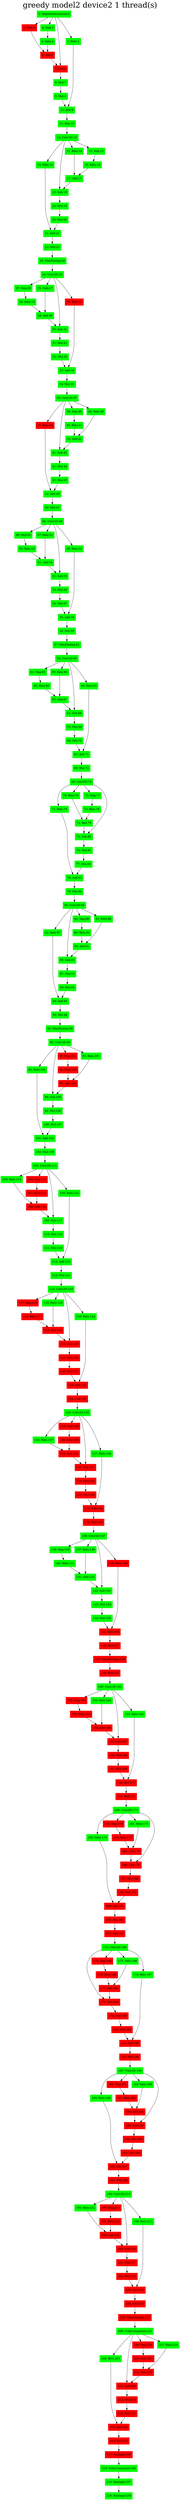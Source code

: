 digraph G {
label     = "greedy model2 device2 1 thread(s)"
    labelloc  =  t // t: Place the graph's title on top.
    fontsize  = 40 // Make title stand out by giving a large font size
    fontcolor = black"1: DepthwiseConv2D-0"->"4: Neg-3";
"1: DepthwiseConv2D-0"->"7: Sub-6";
"1: DepthwiseConv2D-0"->"2: Relu-2";
"1: DepthwiseConv2D-0"->"3: Relu-1";
"1: DepthwiseConv2D-0" [shape=box,style=filled,color=green];
"4: Neg-3"->"5: Relu-4";
"4: Neg-3" [shape=box,style=filled,color=green];
"5: Relu-4"->"6: Add-5";
"5: Relu-4" [shape=box,style=filled,color=green];
"2: Relu-2"->"6: Add-5";
"2: Relu-2" [shape=box,style=filled,color=red];
"6: Add-5"->"7: Sub-6";
"6: Add-5" [shape=box,style=filled,color=red];
"7: Sub-6"->"8: Mul-7";
"7: Sub-6" [shape=box,style=filled,color=red];
"8: Mul-7"->"9: Mul-8";
"8: Mul-7" [shape=box,style=filled,color=green];
"9: Mul-8"->"10: Add-9";
"9: Mul-8" [shape=box,style=filled,color=green];
"3: Relu-1"->"10: Add-9";
"3: Relu-1" [shape=box,style=filled,color=green];
"10: Add-9"->"11: Mul-10";
"10: Add-9" [shape=box,style=filled,color=green];
"11: Mul-10"->"12: Conv2D-12";
"11: Mul-10" [shape=box,style=filled,color=green];
"12: Conv2D-12"->"14: Relu-13";
"12: Conv2D-12"->"13: Relu-14";
"12: Conv2D-12"->"15: Neg-15";
"12: Conv2D-12"->"18: Sub-18";
"12: Conv2D-12" [shape=box,style=filled,color=green];
"15: Neg-15"->"16: Relu-16";
"15: Neg-15" [shape=box,style=filled,color=green];
"16: Relu-16"->"17: Add-17";
"16: Relu-16" [shape=box,style=filled,color=green];
"13: Relu-14"->"17: Add-17";
"13: Relu-14" [shape=box,style=filled,color=green];
"17: Add-17"->"18: Sub-18";
"17: Add-17" [shape=box,style=filled,color=green];
"18: Sub-18"->"19: Mul-19";
"18: Sub-18" [shape=box,style=filled,color=green];
"19: Mul-19"->"20: Mul-20";
"19: Mul-19" [shape=box,style=filled,color=green];
"20: Mul-20"->"21: Add-21";
"20: Mul-20" [shape=box,style=filled,color=green];
"14: Relu-13"->"21: Add-21";
"14: Relu-13" [shape=box,style=filled,color=green];
"21: Add-21"->"22: Mul-22";
"21: Add-21" [shape=box,style=filled,color=green];
"22: Mul-22"->"23: MaxPooling-24";
"22: Mul-22" [shape=box,style=filled,color=green];
"23: MaxPooling-24"->"24: Conv2D-25";
"23: MaxPooling-24" [shape=box,style=filled,color=green];
"24: Conv2D-25"->"30: Sub-31";
"24: Conv2D-25"->"25: Relu-27";
"24: Conv2D-25"->"27: Neg-28";
"24: Conv2D-25"->"26: Relu-26";
"24: Conv2D-25" [shape=box,style=filled,color=green];
"27: Neg-28"->"28: Relu-29";
"27: Neg-28" [shape=box,style=filled,color=green];
"28: Relu-29"->"29: Add-30";
"28: Relu-29" [shape=box,style=filled,color=green];
"25: Relu-27"->"29: Add-30";
"25: Relu-27" [shape=box,style=filled,color=green];
"29: Add-30"->"30: Sub-31";
"29: Add-30" [shape=box,style=filled,color=green];
"30: Sub-31"->"31: Mul-32";
"30: Sub-31" [shape=box,style=filled,color=green];
"31: Mul-32"->"32: Mul-33";
"31: Mul-32" [shape=box,style=filled,color=green];
"32: Mul-33"->"33: Add-34";
"32: Mul-33" [shape=box,style=filled,color=green];
"26: Relu-26"->"33: Add-34";
"26: Relu-26" [shape=box,style=filled,color=red];
"33: Add-34"->"34: Mul-35";
"33: Add-34" [shape=box,style=filled,color=green];
"34: Mul-35"->"35: Conv2D-37";
"34: Mul-35" [shape=box,style=filled,color=green];
"35: Conv2D-37"->"38: Neg-40";
"35: Conv2D-37"->"37: Relu-38";
"35: Conv2D-37"->"41: Sub-43";
"35: Conv2D-37"->"36: Relu-39";
"35: Conv2D-37" [shape=box,style=filled,color=green];
"38: Neg-40"->"39: Relu-41";
"38: Neg-40" [shape=box,style=filled,color=green];
"39: Relu-41"->"40: Add-42";
"39: Relu-41" [shape=box,style=filled,color=green];
"36: Relu-39"->"40: Add-42";
"36: Relu-39" [shape=box,style=filled,color=green];
"40: Add-42"->"41: Sub-43";
"40: Add-42" [shape=box,style=filled,color=green];
"41: Sub-43"->"42: Mul-44";
"41: Sub-43" [shape=box,style=filled,color=green];
"42: Mul-44"->"43: Mul-45";
"42: Mul-44" [shape=box,style=filled,color=green];
"43: Mul-45"->"44: Add-46";
"43: Mul-45" [shape=box,style=filled,color=green];
"37: Relu-38"->"44: Add-46";
"37: Relu-38" [shape=box,style=filled,color=red];
"44: Add-46"->"45: Mul-47";
"44: Add-46" [shape=box,style=filled,color=green];
"45: Mul-47"->"46: Conv2D-49";
"45: Mul-47" [shape=box,style=filled,color=green];
"46: Conv2D-49"->"49: Neg-52";
"46: Conv2D-49"->"52: Sub-55";
"46: Conv2D-49"->"48: Relu-50";
"46: Conv2D-49"->"47: Relu-51";
"46: Conv2D-49" [shape=box,style=filled,color=green];
"49: Neg-52"->"50: Relu-53";
"49: Neg-52" [shape=box,style=filled,color=green];
"50: Relu-53"->"51: Add-54";
"50: Relu-53" [shape=box,style=filled,color=green];
"47: Relu-51"->"51: Add-54";
"47: Relu-51" [shape=box,style=filled,color=green];
"51: Add-54"->"52: Sub-55";
"51: Add-54" [shape=box,style=filled,color=green];
"52: Sub-55"->"53: Mul-56";
"52: Sub-55" [shape=box,style=filled,color=green];
"53: Mul-56"->"54: Mul-57";
"53: Mul-56" [shape=box,style=filled,color=green];
"54: Mul-57"->"55: Add-58";
"54: Mul-57" [shape=box,style=filled,color=green];
"48: Relu-50"->"55: Add-58";
"48: Relu-50" [shape=box,style=filled,color=green];
"55: Add-58"->"56: Mul-59";
"55: Add-58" [shape=box,style=filled,color=green];
"56: Mul-59"->"57: MaxPooling-61";
"56: Mul-59" [shape=box,style=filled,color=green];
"57: MaxPooling-61"->"58: Conv2D-62";
"57: MaxPooling-61" [shape=box,style=filled,color=green];
"58: Conv2D-62"->"64: Sub-68";
"58: Conv2D-62"->"61: Neg-65";
"58: Conv2D-62"->"60: Relu-63";
"58: Conv2D-62"->"59: Relu-64";
"58: Conv2D-62" [shape=box,style=filled,color=green];
"61: Neg-65"->"62: Relu-66";
"61: Neg-65" [shape=box,style=filled,color=green];
"62: Relu-66"->"63: Add-67";
"62: Relu-66" [shape=box,style=filled,color=green];
"59: Relu-64"->"63: Add-67";
"59: Relu-64" [shape=box,style=filled,color=green];
"63: Add-67"->"64: Sub-68";
"63: Add-67" [shape=box,style=filled,color=green];
"64: Sub-68"->"65: Mul-69";
"64: Sub-68" [shape=box,style=filled,color=green];
"65: Mul-69"->"66: Mul-70";
"65: Mul-69" [shape=box,style=filled,color=green];
"66: Mul-70"->"67: Add-71";
"66: Mul-70" [shape=box,style=filled,color=green];
"60: Relu-63"->"67: Add-71";
"60: Relu-63" [shape=box,style=filled,color=green];
"67: Add-71"->"68: Mul-72";
"67: Add-71" [shape=box,style=filled,color=green];
"68: Mul-72"->"69: Conv2D-74";
"68: Mul-72" [shape=box,style=filled,color=green];
"69: Conv2D-74"->"71: Relu-75";
"69: Conv2D-74"->"72: Neg-77";
"69: Conv2D-74"->"75: Sub-80";
"69: Conv2D-74"->"70: Relu-76";
"69: Conv2D-74" [shape=box,style=filled,color=green];
"72: Neg-77"->"73: Relu-78";
"72: Neg-77" [shape=box,style=filled,color=green];
"73: Relu-78"->"74: Add-79";
"73: Relu-78" [shape=box,style=filled,color=green];
"70: Relu-76"->"74: Add-79";
"70: Relu-76" [shape=box,style=filled,color=green];
"74: Add-79"->"75: Sub-80";
"74: Add-79" [shape=box,style=filled,color=green];
"75: Sub-80"->"76: Mul-81";
"75: Sub-80" [shape=box,style=filled,color=green];
"76: Mul-81"->"77: Mul-82";
"76: Mul-81" [shape=box,style=filled,color=green];
"77: Mul-82"->"78: Add-83";
"77: Mul-82" [shape=box,style=filled,color=green];
"71: Relu-75"->"78: Add-83";
"71: Relu-75" [shape=box,style=filled,color=green];
"78: Add-83"->"79: Mul-84";
"78: Add-83" [shape=box,style=filled,color=green];
"79: Mul-84"->"80: Conv2D-86";
"79: Mul-84" [shape=box,style=filled,color=green];
"80: Conv2D-86"->"83: Neg-89";
"80: Conv2D-86"->"82: Relu-87";
"80: Conv2D-86"->"86: Sub-92";
"80: Conv2D-86"->"81: Relu-88";
"80: Conv2D-86" [shape=box,style=filled,color=green];
"83: Neg-89"->"84: Relu-90";
"83: Neg-89" [shape=box,style=filled,color=green];
"84: Relu-90"->"85: Add-91";
"84: Relu-90" [shape=box,style=filled,color=green];
"81: Relu-88"->"85: Add-91";
"81: Relu-88" [shape=box,style=filled,color=green];
"85: Add-91"->"86: Sub-92";
"85: Add-91" [shape=box,style=filled,color=green];
"86: Sub-92"->"87: Mul-93";
"86: Sub-92" [shape=box,style=filled,color=green];
"87: Mul-93"->"88: Mul-94";
"87: Mul-93" [shape=box,style=filled,color=green];
"88: Mul-94"->"89: Add-95";
"88: Mul-94" [shape=box,style=filled,color=green];
"82: Relu-87"->"89: Add-95";
"82: Relu-87" [shape=box,style=filled,color=green];
"89: Add-95"->"90: Mul-96";
"89: Add-95" [shape=box,style=filled,color=green];
"90: Mul-96"->"91: MaxPooling-98";
"90: Mul-96" [shape=box,style=filled,color=green];
"91: MaxPooling-98"->"92: Conv2D-99";
"91: MaxPooling-98" [shape=box,style=filled,color=green];
"92: Conv2D-99"->"95: Neg-102";
"92: Conv2D-99"->"94: Relu-100";
"92: Conv2D-99"->"98: Sub-105";
"92: Conv2D-99"->"93: Relu-101";
"92: Conv2D-99" [shape=box,style=filled,color=green];
"95: Neg-102"->"96: Relu-103";
"95: Neg-102" [shape=box,style=filled,color=red];
"96: Relu-103"->"97: Add-104";
"96: Relu-103" [shape=box,style=filled,color=red];
"93: Relu-101"->"97: Add-104";
"93: Relu-101" [shape=box,style=filled,color=green];
"97: Add-104"->"98: Sub-105";
"97: Add-104" [shape=box,style=filled,color=red];
"98: Sub-105"->"99: Mul-106";
"98: Sub-105" [shape=box,style=filled,color=green];
"99: Mul-106"->"100: Mul-107";
"99: Mul-106" [shape=box,style=filled,color=green];
"100: Mul-107"->"101: Add-108";
"100: Mul-107" [shape=box,style=filled,color=green];
"94: Relu-100"->"101: Add-108";
"94: Relu-100" [shape=box,style=filled,color=green];
"101: Add-108"->"102: Mul-109";
"101: Add-108" [shape=box,style=filled,color=green];
"102: Mul-109"->"103: Conv2D-111";
"102: Mul-109" [shape=box,style=filled,color=green];
"103: Conv2D-111"->"106: Neg-114";
"103: Conv2D-111"->"109: Sub-117";
"103: Conv2D-111"->"104: Relu-113";
"103: Conv2D-111"->"105: Relu-112";
"103: Conv2D-111" [shape=box,style=filled,color=green];
"106: Neg-114"->"107: Relu-115";
"106: Neg-114" [shape=box,style=filled,color=red];
"107: Relu-115"->"108: Add-116";
"107: Relu-115" [shape=box,style=filled,color=red];
"104: Relu-113"->"108: Add-116";
"104: Relu-113" [shape=box,style=filled,color=green];
"108: Add-116"->"109: Sub-117";
"108: Add-116" [shape=box,style=filled,color=red];
"109: Sub-117"->"110: Mul-118";
"109: Sub-117" [shape=box,style=filled,color=green];
"110: Mul-118"->"111: Mul-119";
"110: Mul-118" [shape=box,style=filled,color=green];
"111: Mul-119"->"112: Add-120";
"111: Mul-119" [shape=box,style=filled,color=green];
"105: Relu-112"->"112: Add-120";
"105: Relu-112" [shape=box,style=filled,color=green];
"112: Add-120"->"113: Mul-121";
"112: Add-120" [shape=box,style=filled,color=green];
"113: Mul-121"->"114: Conv2D-123";
"113: Mul-121" [shape=box,style=filled,color=green];
"114: Conv2D-123"->"117: Neg-126";
"114: Conv2D-123"->"115: Relu-125";
"114: Conv2D-123"->"116: Relu-124";
"114: Conv2D-123"->"120: Sub-129";
"114: Conv2D-123" [shape=box,style=filled,color=green];
"117: Neg-126"->"118: Relu-127";
"117: Neg-126" [shape=box,style=filled,color=red];
"118: Relu-127"->"119: Add-128";
"118: Relu-127" [shape=box,style=filled,color=red];
"115: Relu-125"->"119: Add-128";
"115: Relu-125" [shape=box,style=filled,color=green];
"119: Add-128"->"120: Sub-129";
"119: Add-128" [shape=box,style=filled,color=red];
"120: Sub-129"->"121: Mul-130";
"120: Sub-129" [shape=box,style=filled,color=red];
"121: Mul-130"->"122: Mul-131";
"121: Mul-130" [shape=box,style=filled,color=red];
"122: Mul-131"->"123: Add-132";
"122: Mul-131" [shape=box,style=filled,color=red];
"116: Relu-124"->"123: Add-132";
"116: Relu-124" [shape=box,style=filled,color=green];
"123: Add-132"->"124: Mul-133";
"123: Add-132" [shape=box,style=filled,color=red];
"124: Mul-133"->"125: Conv2D-135";
"124: Mul-133" [shape=box,style=filled,color=red];
"125: Conv2D-135"->"126: Relu-137";
"125: Conv2D-135"->"131: Sub-141";
"125: Conv2D-135"->"127: Relu-136";
"125: Conv2D-135"->"128: Neg-138";
"125: Conv2D-135" [shape=box,style=filled,color=green];
"128: Neg-138"->"129: Relu-139";
"128: Neg-138" [shape=box,style=filled,color=red];
"129: Relu-139"->"130: Add-140";
"129: Relu-139" [shape=box,style=filled,color=red];
"126: Relu-137"->"130: Add-140";
"126: Relu-137" [shape=box,style=filled,color=green];
"130: Add-140"->"131: Sub-141";
"130: Add-140" [shape=box,style=filled,color=red];
"131: Sub-141"->"132: Mul-142";
"131: Sub-141" [shape=box,style=filled,color=red];
"132: Mul-142"->"133: Mul-143";
"132: Mul-142" [shape=box,style=filled,color=red];
"133: Mul-143"->"134: Add-144";
"133: Mul-143" [shape=box,style=filled,color=red];
"127: Relu-136"->"134: Add-144";
"127: Relu-136" [shape=box,style=filled,color=green];
"134: Add-144"->"135: Mul-145";
"134: Add-144" [shape=box,style=filled,color=red];
"135: Mul-145"->"136: Conv2D-147";
"135: Mul-145" [shape=box,style=filled,color=red];
"136: Conv2D-147"->"142: Sub-153";
"136: Conv2D-147"->"137: Relu-149";
"136: Conv2D-147"->"139: Neg-150";
"136: Conv2D-147"->"138: Relu-148";
"136: Conv2D-147" [shape=box,style=filled,color=green];
"139: Neg-150"->"140: Relu-151";
"139: Neg-150" [shape=box,style=filled,color=green];
"140: Relu-151"->"141: Add-152";
"140: Relu-151" [shape=box,style=filled,color=green];
"137: Relu-149"->"141: Add-152";
"137: Relu-149" [shape=box,style=filled,color=green];
"141: Add-152"->"142: Sub-153";
"141: Add-152" [shape=box,style=filled,color=green];
"142: Sub-153"->"143: Mul-154";
"142: Sub-153" [shape=box,style=filled,color=green];
"143: Mul-154"->"144: Mul-155";
"143: Mul-154" [shape=box,style=filled,color=green];
"144: Mul-155"->"145: Add-156";
"144: Mul-155" [shape=box,style=filled,color=green];
"138: Relu-148"->"145: Add-156";
"138: Relu-148" [shape=box,style=filled,color=red];
"145: Add-156"->"146: Mul-157";
"145: Add-156" [shape=box,style=filled,color=red];
"146: Mul-157"->"147: MeanPooling-159";
"146: Mul-157" [shape=box,style=filled,color=red];
"147: MeanPooling-159"->"148: Pad-160";
"147: MeanPooling-159" [shape=box,style=filled,color=red];
"148: Pad-160"->"149: Conv2D-161";
"148: Pad-160" [shape=box,style=filled,color=red];
"149: Conv2D-161"->"155: Sub-167";
"149: Conv2D-161"->"152: Neg-164";
"149: Conv2D-161"->"151: Relu-162";
"149: Conv2D-161"->"150: Relu-163";
"149: Conv2D-161" [shape=box,style=filled,color=green];
"152: Neg-164"->"153: Relu-165";
"152: Neg-164" [shape=box,style=filled,color=red];
"153: Relu-165"->"154: Add-166";
"153: Relu-165" [shape=box,style=filled,color=red];
"150: Relu-163"->"154: Add-166";
"150: Relu-163" [shape=box,style=filled,color=green];
"154: Add-166"->"155: Sub-167";
"154: Add-166" [shape=box,style=filled,color=red];
"155: Sub-167"->"156: Mul-168";
"155: Sub-167" [shape=box,style=filled,color=red];
"156: Mul-168"->"157: Mul-169";
"156: Mul-168" [shape=box,style=filled,color=red];
"157: Mul-169"->"158: Add-170";
"157: Mul-169" [shape=box,style=filled,color=red];
"151: Relu-162"->"158: Add-170";
"151: Relu-162" [shape=box,style=filled,color=green];
"158: Add-170"->"159: Mul-171";
"158: Add-170" [shape=box,style=filled,color=red];
"159: Mul-171"->"160: Conv2D-173";
"159: Mul-171" [shape=box,style=filled,color=red];
"160: Conv2D-173"->"162: Relu-174";
"160: Conv2D-173"->"161: Relu-175";
"160: Conv2D-173"->"166: Sub-179";
"160: Conv2D-173"->"163: Neg-176";
"160: Conv2D-173" [shape=box,style=filled,color=green];
"163: Neg-176"->"164: Relu-177";
"163: Neg-176" [shape=box,style=filled,color=red];
"164: Relu-177"->"165: Add-178";
"164: Relu-177" [shape=box,style=filled,color=red];
"161: Relu-175"->"165: Add-178";
"161: Relu-175" [shape=box,style=filled,color=green];
"165: Add-178"->"166: Sub-179";
"165: Add-178" [shape=box,style=filled,color=red];
"166: Sub-179"->"167: Mul-180";
"166: Sub-179" [shape=box,style=filled,color=red];
"167: Mul-180"->"168: Mul-181";
"167: Mul-180" [shape=box,style=filled,color=red];
"168: Mul-181"->"169: Add-182";
"168: Mul-181" [shape=box,style=filled,color=red];
"162: Relu-174"->"169: Add-182";
"162: Relu-174" [shape=box,style=filled,color=green];
"169: Add-182"->"170: Mul-183";
"169: Add-182" [shape=box,style=filled,color=red];
"170: Mul-183"->"171: Pad-185";
"170: Mul-183" [shape=box,style=filled,color=red];
"171: Pad-185"->"172: Conv2D-186";
"171: Pad-185" [shape=box,style=filled,color=red];
"172: Conv2D-186"->"178: Sub-192";
"172: Conv2D-186"->"174: Relu-187";
"172: Conv2D-186"->"173: Relu-188";
"172: Conv2D-186"->"175: Neg-189";
"172: Conv2D-186" [shape=box,style=filled,color=green];
"175: Neg-189"->"176: Relu-190";
"175: Neg-189" [shape=box,style=filled,color=red];
"176: Relu-190"->"177: Add-191";
"176: Relu-190" [shape=box,style=filled,color=red];
"173: Relu-188"->"177: Add-191";
"173: Relu-188" [shape=box,style=filled,color=green];
"177: Add-191"->"178: Sub-192";
"177: Add-191" [shape=box,style=filled,color=red];
"178: Sub-192"->"179: Mul-193";
"178: Sub-192" [shape=box,style=filled,color=red];
"179: Mul-193"->"180: Mul-194";
"179: Mul-193" [shape=box,style=filled,color=red];
"180: Mul-194"->"181: Add-195";
"180: Mul-194" [shape=box,style=filled,color=red];
"174: Relu-187"->"181: Add-195";
"174: Relu-187" [shape=box,style=filled,color=green];
"181: Add-195"->"182: Mul-196";
"181: Add-195" [shape=box,style=filled,color=red];
"182: Mul-196"->"183: Conv2D-198";
"182: Mul-196" [shape=box,style=filled,color=red];
"183: Conv2D-198"->"185: Relu-199";
"183: Conv2D-198"->"184: Relu-200";
"183: Conv2D-198"->"189: Sub-204";
"183: Conv2D-198"->"186: Neg-201";
"183: Conv2D-198" [shape=box,style=filled,color=green];
"186: Neg-201"->"187: Relu-202";
"186: Neg-201" [shape=box,style=filled,color=red];
"187: Relu-202"->"188: Add-203";
"187: Relu-202" [shape=box,style=filled,color=red];
"184: Relu-200"->"188: Add-203";
"184: Relu-200" [shape=box,style=filled,color=green];
"188: Add-203"->"189: Sub-204";
"188: Add-203" [shape=box,style=filled,color=red];
"189: Sub-204"->"190: Mul-205";
"189: Sub-204" [shape=box,style=filled,color=red];
"190: Mul-205"->"191: Mul-206";
"190: Mul-205" [shape=box,style=filled,color=red];
"191: Mul-206"->"192: Add-207";
"191: Mul-206" [shape=box,style=filled,color=red];
"185: Relu-199"->"192: Add-207";
"185: Relu-199" [shape=box,style=filled,color=green];
"192: Add-207"->"193: Mul-208";
"192: Add-207" [shape=box,style=filled,color=red];
"193: Mul-208"->"194: Conv2D-210";
"193: Mul-208" [shape=box,style=filled,color=red];
"194: Conv2D-210"->"200: Sub-216";
"194: Conv2D-210"->"195: Relu-212";
"194: Conv2D-210"->"196: Relu-211";
"194: Conv2D-210"->"197: Neg-213";
"194: Conv2D-210" [shape=box,style=filled,color=green];
"197: Neg-213"->"198: Relu-214";
"197: Neg-213" [shape=box,style=filled,color=red];
"198: Relu-214"->"199: Add-215";
"198: Relu-214" [shape=box,style=filled,color=red];
"195: Relu-212"->"199: Add-215";
"195: Relu-212" [shape=box,style=filled,color=green];
"199: Add-215"->"200: Sub-216";
"199: Add-215" [shape=box,style=filled,color=red];
"200: Sub-216"->"201: Mul-217";
"200: Sub-216" [shape=box,style=filled,color=red];
"201: Mul-217"->"202: Mul-218";
"201: Mul-217" [shape=box,style=filled,color=red];
"202: Mul-218"->"203: Add-219";
"202: Mul-218" [shape=box,style=filled,color=red];
"196: Relu-211"->"203: Add-219";
"196: Relu-211" [shape=box,style=filled,color=green];
"203: Add-219"->"204: Mul-220";
"203: Add-219" [shape=box,style=filled,color=red];
"204: Mul-220"->"205: MeanPooling-222";
"204: Mul-220" [shape=box,style=filled,color=red];
"205: MeanPooling-222"->"206: FullyConnected-223";
"205: MeanPooling-222" [shape=box,style=filled,color=red];
"206: FullyConnected-223"->"208: Relu-224";
"206: FullyConnected-223"->"209: Neg-226";
"206: FullyConnected-223"->"207: Relu-225";
"206: FullyConnected-223"->"212: Sub-229";
"206: FullyConnected-223" [shape=box,style=filled,color=green];
"209: Neg-226"->"210: Relu-227";
"209: Neg-226" [shape=box,style=filled,color=red];
"210: Relu-227"->"211: Add-228";
"210: Relu-227" [shape=box,style=filled,color=red];
"207: Relu-225"->"211: Add-228";
"207: Relu-225" [shape=box,style=filled,color=green];
"211: Add-228"->"212: Sub-229";
"211: Add-228" [shape=box,style=filled,color=red];
"212: Sub-229"->"213: Mul-230";
"212: Sub-229" [shape=box,style=filled,color=red];
"213: Mul-230"->"214: Mul-231";
"213: Mul-230" [shape=box,style=filled,color=red];
"214: Mul-231"->"215: Add-232";
"214: Mul-231" [shape=box,style=filled,color=red];
"208: Relu-224"->"215: Add-232";
"208: Relu-224" [shape=box,style=filled,color=green];
"215: Add-232"->"216: Mul-233";
"215: Add-232" [shape=box,style=filled,color=red];
"216: Mul-233"->"217: Reshape-235";
"216: Mul-233" [shape=box,style=filled,color=red];
"217: Reshape-235"->"218: FullyConnected-236";
"217: Reshape-235" [shape=box,style=filled,color=red];
"218: FullyConnected-236"->"219: Reshape-237";
"218: FullyConnected-236" [shape=box,style=filled,color=green];
"219: Reshape-237"->"220: Reshape-238";
"219: Reshape-237" [shape=box,style=filled,color=green];
"220: Reshape-238" [shape=box,style=filled,color=green];
}